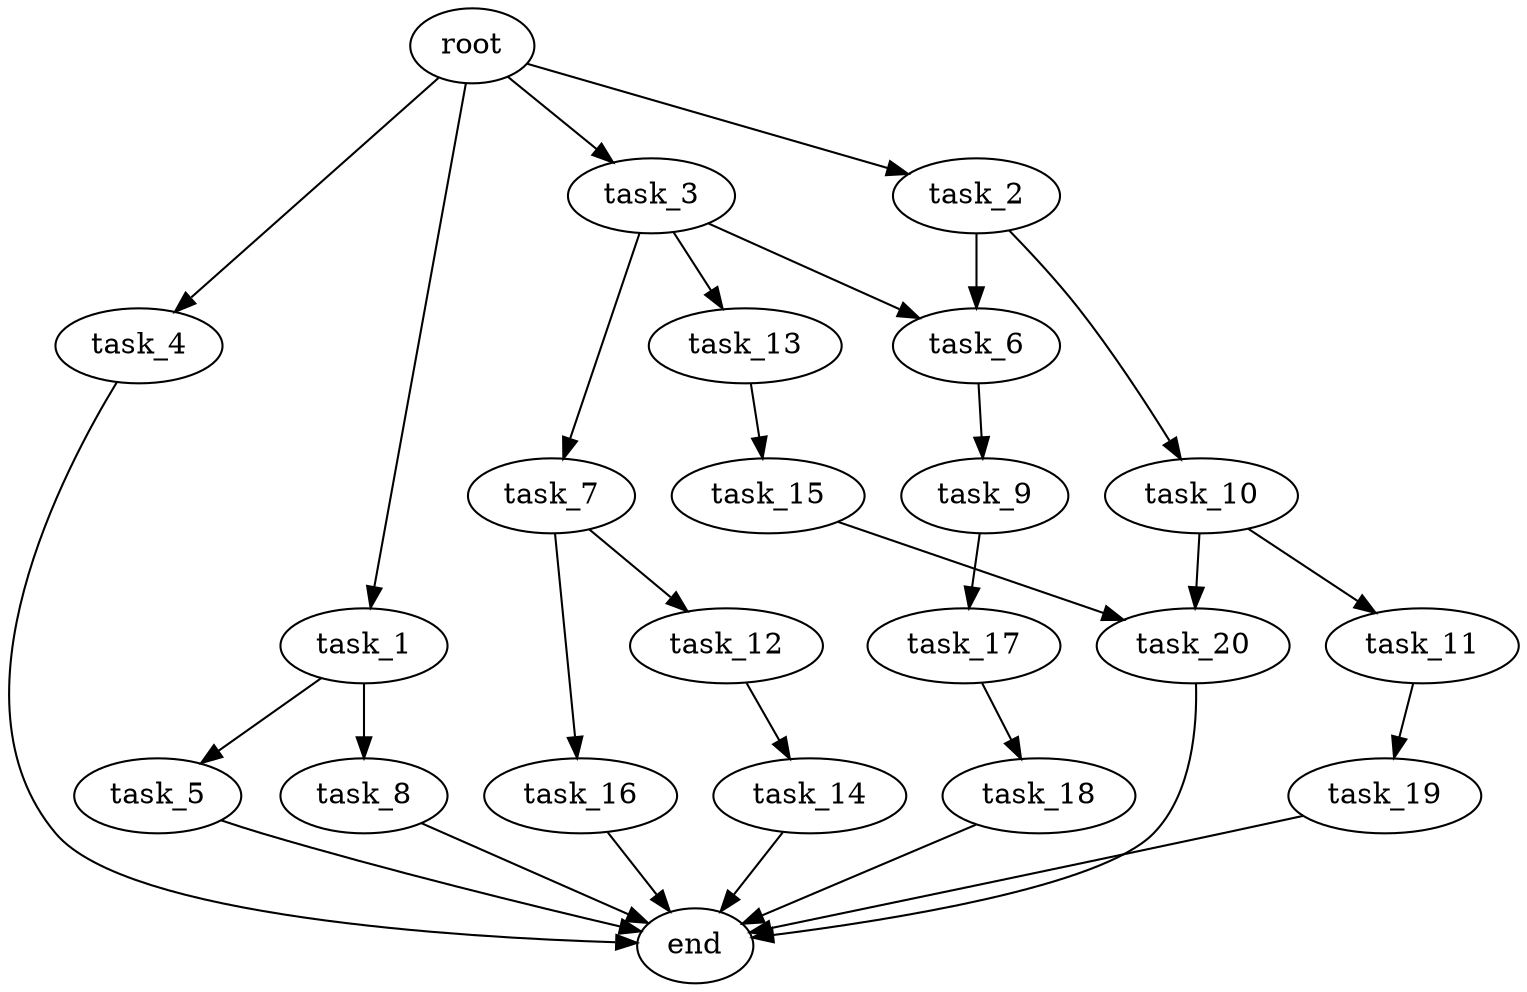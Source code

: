 digraph G {
  root [size="0.000000e+00"];
  task_1 [size="7.771282e+09"];
  task_2 [size="3.828607e+09"];
  task_3 [size="3.327215e+09"];
  task_4 [size="6.015264e+08"];
  task_5 [size="9.556101e+09"];
  task_6 [size="2.647384e+09"];
  task_7 [size="4.406308e+09"];
  task_8 [size="4.917726e+09"];
  task_9 [size="9.285934e+09"];
  task_10 [size="6.103409e+09"];
  task_11 [size="1.785243e+09"];
  task_12 [size="4.921081e+09"];
  task_13 [size="1.439582e+09"];
  task_14 [size="7.687305e+09"];
  task_15 [size="2.184647e+09"];
  task_16 [size="6.433738e+09"];
  task_17 [size="9.126180e+09"];
  task_18 [size="7.154288e+09"];
  task_19 [size="1.033768e+09"];
  task_20 [size="7.301221e+08"];
  end [size="0.000000e+00"];

  root -> task_1 [size="1.000000e-12"];
  root -> task_2 [size="1.000000e-12"];
  root -> task_3 [size="1.000000e-12"];
  root -> task_4 [size="1.000000e-12"];
  task_1 -> task_5 [size="9.556101e+08"];
  task_1 -> task_8 [size="4.917726e+08"];
  task_2 -> task_6 [size="1.323692e+08"];
  task_2 -> task_10 [size="6.103409e+08"];
  task_3 -> task_6 [size="1.323692e+08"];
  task_3 -> task_7 [size="4.406308e+08"];
  task_3 -> task_13 [size="1.439582e+08"];
  task_4 -> end [size="1.000000e-12"];
  task_5 -> end [size="1.000000e-12"];
  task_6 -> task_9 [size="9.285934e+08"];
  task_7 -> task_12 [size="4.921081e+08"];
  task_7 -> task_16 [size="6.433738e+08"];
  task_8 -> end [size="1.000000e-12"];
  task_9 -> task_17 [size="9.126180e+08"];
  task_10 -> task_11 [size="1.785243e+08"];
  task_10 -> task_20 [size="3.650611e+07"];
  task_11 -> task_19 [size="1.033768e+08"];
  task_12 -> task_14 [size="7.687305e+08"];
  task_13 -> task_15 [size="2.184647e+08"];
  task_14 -> end [size="1.000000e-12"];
  task_15 -> task_20 [size="3.650611e+07"];
  task_16 -> end [size="1.000000e-12"];
  task_17 -> task_18 [size="7.154288e+08"];
  task_18 -> end [size="1.000000e-12"];
  task_19 -> end [size="1.000000e-12"];
  task_20 -> end [size="1.000000e-12"];
}
